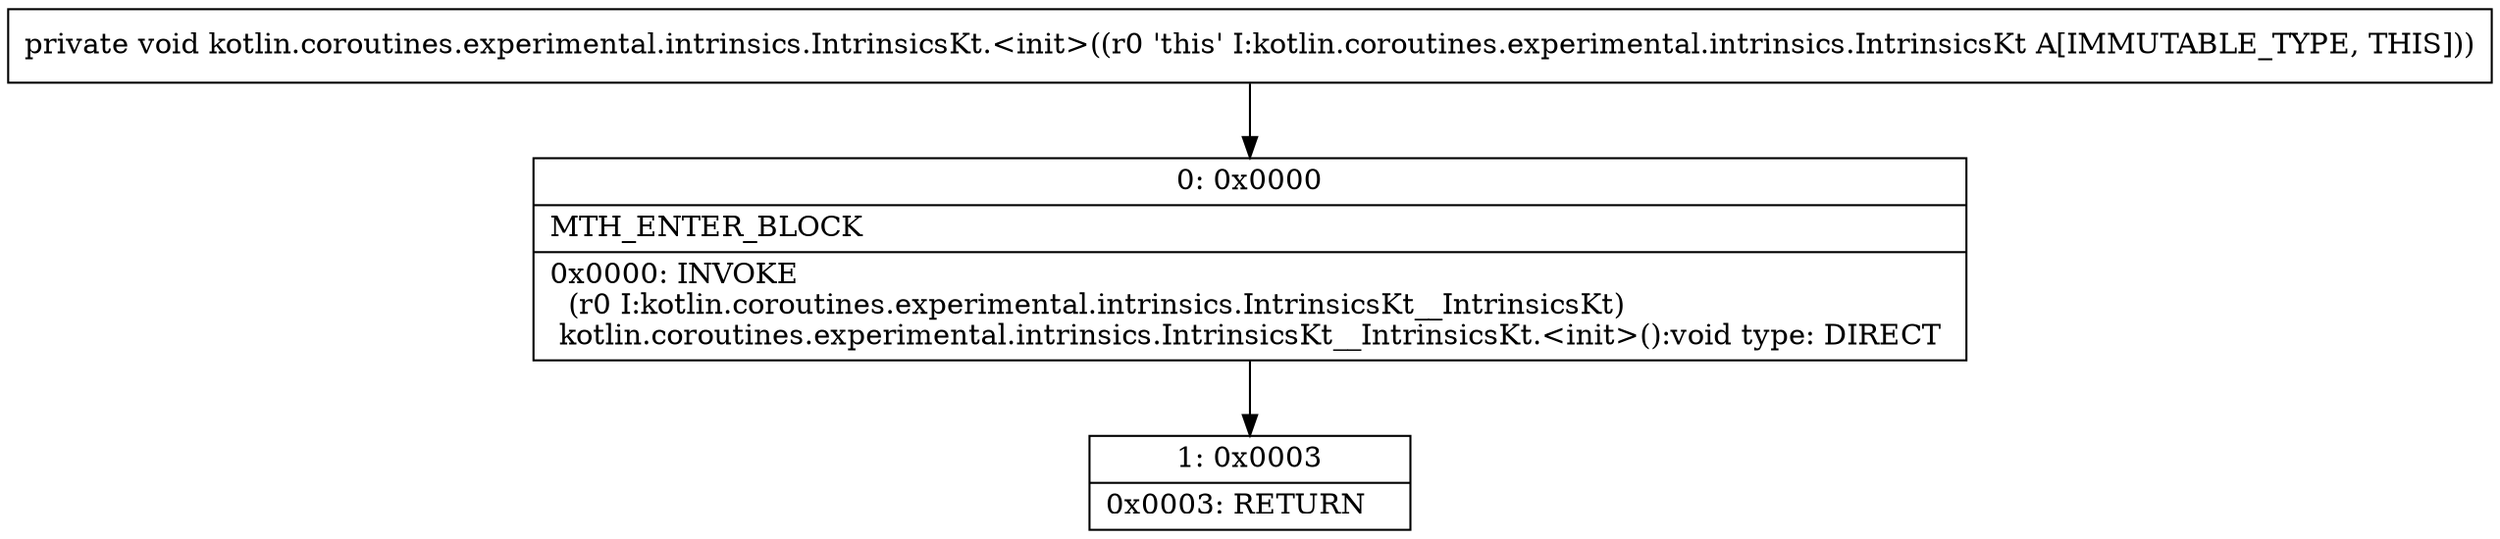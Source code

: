 digraph "CFG forkotlin.coroutines.experimental.intrinsics.IntrinsicsKt.\<init\>()V" {
Node_0 [shape=record,label="{0\:\ 0x0000|MTH_ENTER_BLOCK\l|0x0000: INVOKE  \l  (r0 I:kotlin.coroutines.experimental.intrinsics.IntrinsicsKt__IntrinsicsKt)\l kotlin.coroutines.experimental.intrinsics.IntrinsicsKt__IntrinsicsKt.\<init\>():void type: DIRECT \l}"];
Node_1 [shape=record,label="{1\:\ 0x0003|0x0003: RETURN   \l}"];
MethodNode[shape=record,label="{private void kotlin.coroutines.experimental.intrinsics.IntrinsicsKt.\<init\>((r0 'this' I:kotlin.coroutines.experimental.intrinsics.IntrinsicsKt A[IMMUTABLE_TYPE, THIS])) }"];
MethodNode -> Node_0;
Node_0 -> Node_1;
}

